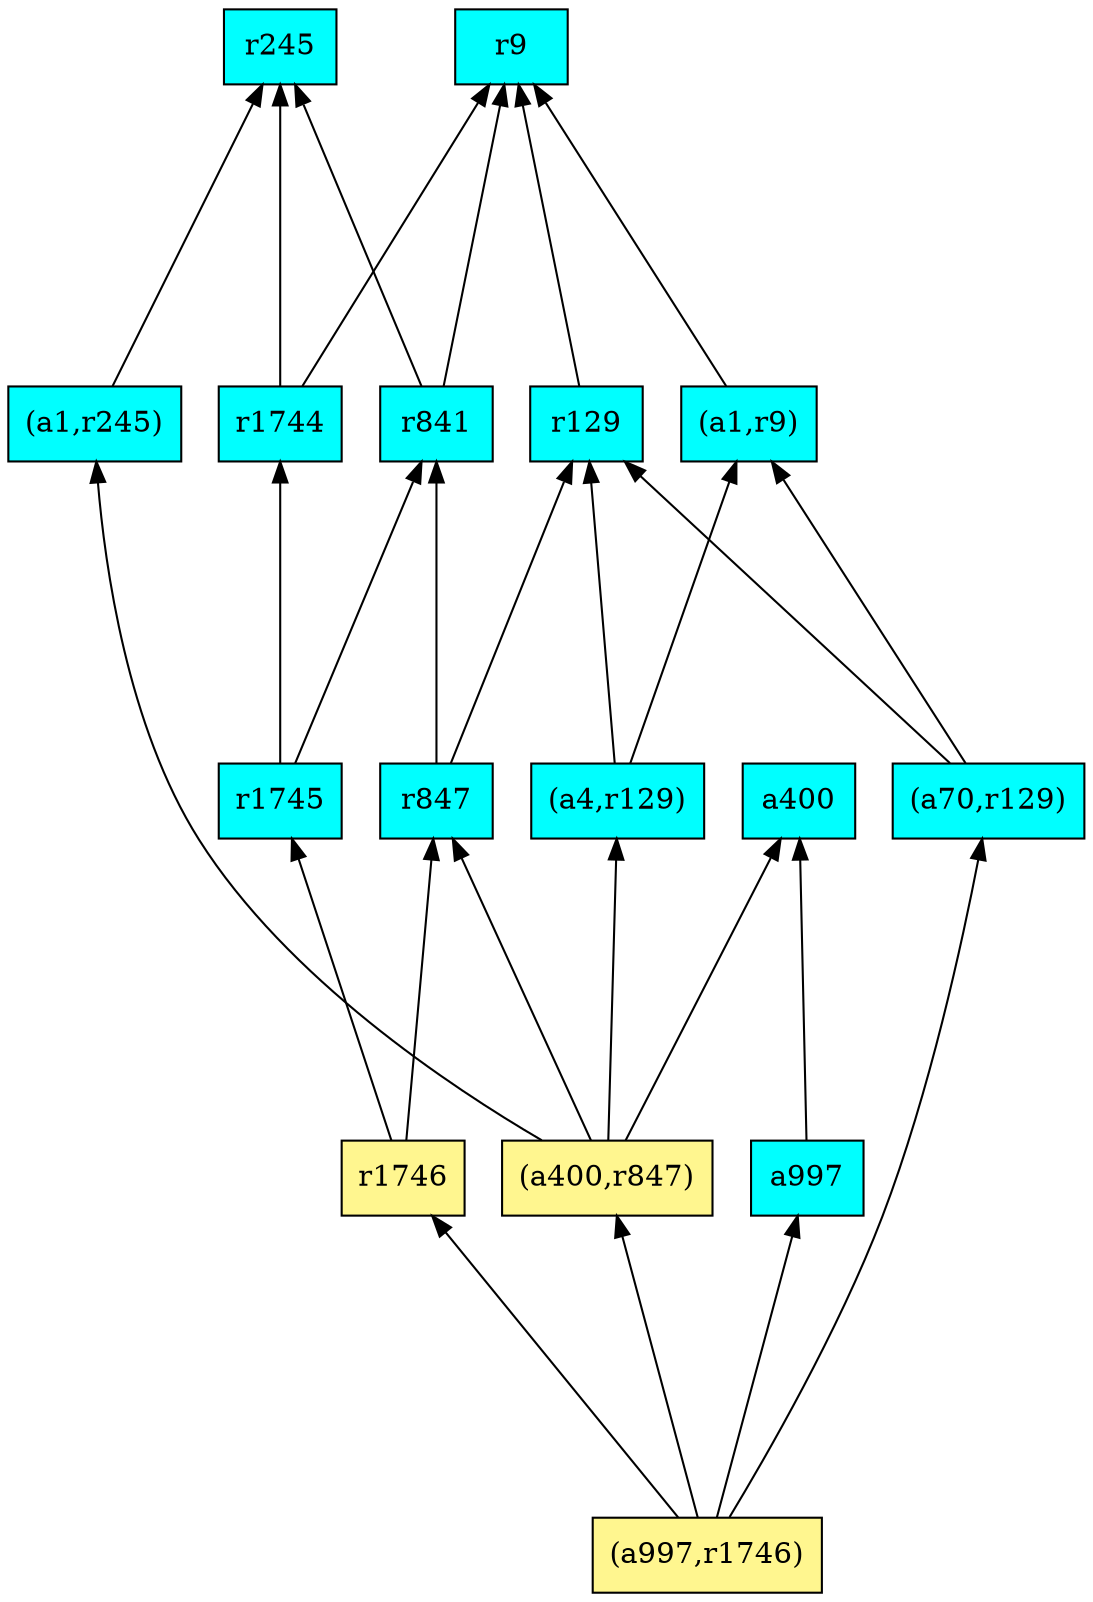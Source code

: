digraph G {
rankdir=BT;ranksep="2.0";
"(a1,r9)" [shape=record,fillcolor=cyan,style=filled,label="{(a1,r9)}"];
"r129" [shape=record,fillcolor=cyan,style=filled,label="{r129}"];
"r1745" [shape=record,fillcolor=cyan,style=filled,label="{r1745}"];
"r1746" [shape=record,fillcolor=khaki1,style=filled,label="{r1746}"];
"r9" [shape=record,fillcolor=cyan,style=filled,label="{r9}"];
"(a400,r847)" [shape=record,fillcolor=khaki1,style=filled,label="{(a400,r847)}"];
"r1744" [shape=record,fillcolor=cyan,style=filled,label="{r1744}"];
"r847" [shape=record,fillcolor=cyan,style=filled,label="{r847}"];
"(a70,r129)" [shape=record,fillcolor=cyan,style=filled,label="{(a70,r129)}"];
"r245" [shape=record,fillcolor=cyan,style=filled,label="{r245}"];
"(a4,r129)" [shape=record,fillcolor=cyan,style=filled,label="{(a4,r129)}"];
"a997" [shape=record,fillcolor=cyan,style=filled,label="{a997}"];
"(a997,r1746)" [shape=record,fillcolor=khaki1,style=filled,label="{(a997,r1746)}"];
"(a1,r245)" [shape=record,fillcolor=cyan,style=filled,label="{(a1,r245)}"];
"r841" [shape=record,fillcolor=cyan,style=filled,label="{r841}"];
"a400" [shape=record,fillcolor=cyan,style=filled,label="{a400}"];
"(a1,r9)" -> "r9"
"r129" -> "r9"
"r1745" -> "r1744"
"r1745" -> "r841"
"r1746" -> "r1745"
"r1746" -> "r847"
"(a400,r847)" -> "r847"
"(a400,r847)" -> "(a4,r129)"
"(a400,r847)" -> "(a1,r245)"
"(a400,r847)" -> "a400"
"r1744" -> "r9"
"r1744" -> "r245"
"r847" -> "r129"
"r847" -> "r841"
"(a70,r129)" -> "(a1,r9)"
"(a70,r129)" -> "r129"
"(a4,r129)" -> "(a1,r9)"
"(a4,r129)" -> "r129"
"a997" -> "a400"
"(a997,r1746)" -> "r1746"
"(a997,r1746)" -> "(a400,r847)"
"(a997,r1746)" -> "(a70,r129)"
"(a997,r1746)" -> "a997"
"(a1,r245)" -> "r245"
"r841" -> "r9"
"r841" -> "r245"
}